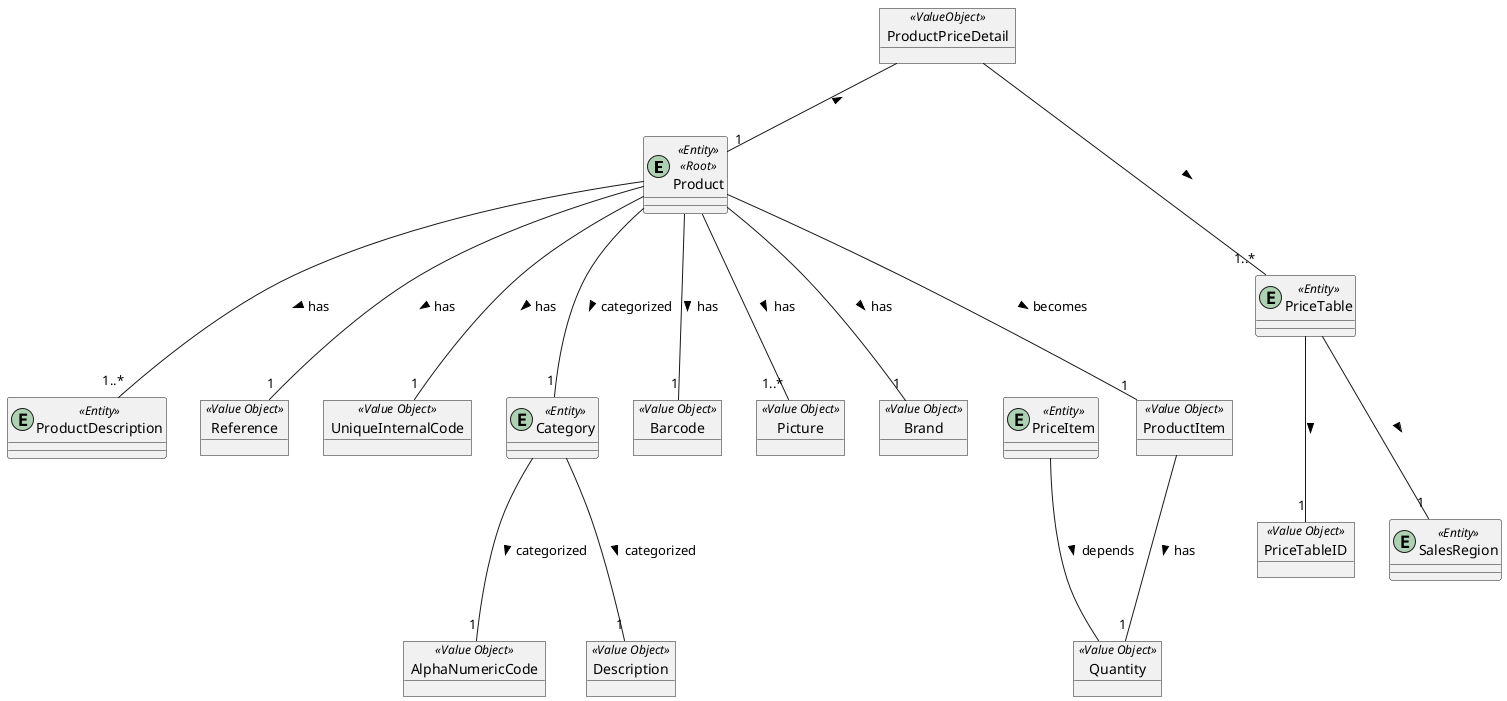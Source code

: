 @startuml
entity Product <<Entity>> <<Root>>
entity ProductDescription <<Entity>>
object Reference <<Value Object>>
object PriceTableID <<Value Object>>
entity PriceTable <<Entity>>
entity SalesRegion <<Entity>>
object ProductPriceDetail <<ValueObject>>
object Quantity <<Value Object>>
entity PriceItem <<Entity>>
object UniqueInternalCode <<Value Object>>
entity Category <<Entity>>
object Barcode <<Value Object>>
object Picture <<Value Object>>
object Brand <<Value Object>>
 object AlphaNumericCode <<Value Object>>
    object Description <<Value Object>>
object ProductItem <<Value Object>>


Product --- "1" Category: categorized >
Product --- "1..*" Picture: has >
Product --- "1" Barcode: has >
Product --- "1" Brand: has >
ProductPriceDetail -- "1" Product: <
ProductPriceDetail --- "1..*" PriceTable: >
PriceTable --- "1" PriceTableID: >
PriceTable --- "1" SalesRegion: >
Product --- "1" ProductItem: becomes >
ProductItem --- "1" Quantity: has >
Product --- "1" Reference: has >
Product --- "1..*" ProductDescription: has >
Product --- "1" UniqueInternalCode: has >
PriceItem --- Quantity: depends >

Category --- "1" AlphaNumericCode  : categorized >
Category --- "1" Description  : categorized >
@enduml